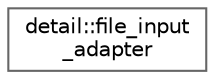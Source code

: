 digraph "Graphical Class Hierarchy"
{
 // INTERACTIVE_SVG=YES
 // LATEX_PDF_SIZE
  bgcolor="transparent";
  edge [fontname=Helvetica,fontsize=10,labelfontname=Helvetica,labelfontsize=10];
  node [fontname=Helvetica,fontsize=10,shape=box,height=0.2,width=0.4];
  rankdir="LR";
  Node0 [id="Node000000",label="detail::file_input\l_adapter",height=0.2,width=0.4,color="grey40", fillcolor="white", style="filled",URL="$classdetail_1_1file__input__adapter.html",tooltip="Input adapter for stdio file access."];
}
